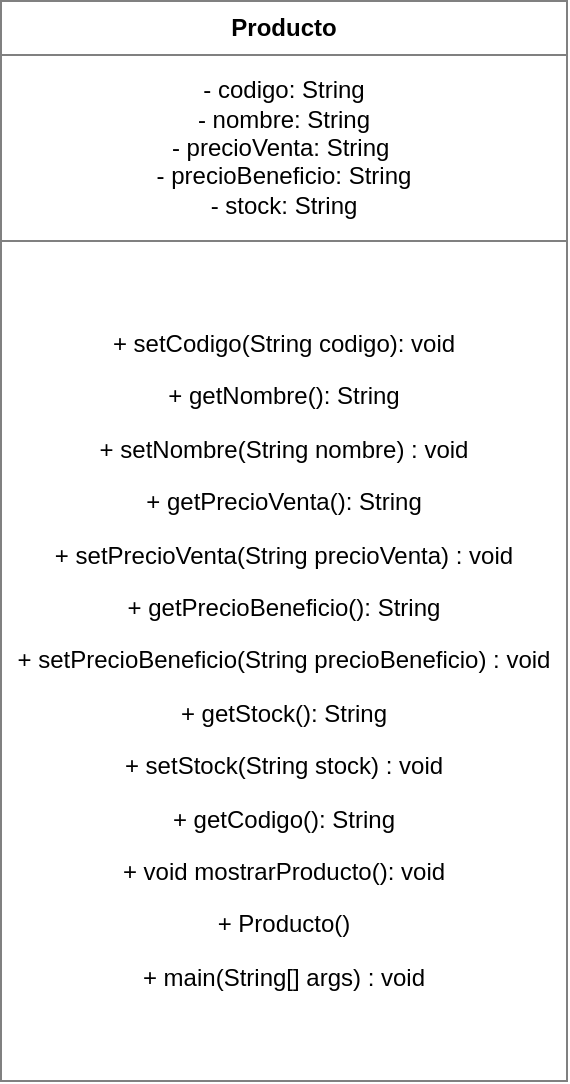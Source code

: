 <mxfile>
    <diagram id="Gg3ZUFnOSFuXfEVnhARs" name="Page-1">
        <mxGraphModel dx="708" dy="611" grid="0" gridSize="10" guides="1" tooltips="1" connect="1" arrows="1" fold="1" page="1" pageScale="1" pageWidth="850" pageHeight="1100" background="#ffffff" math="0" shadow="0">
            <root>
                <mxCell id="0"/>
                <mxCell id="1" parent="0"/>
                <mxCell id="2" value="&lt;table border=&quot;1&quot; width=&quot;100%&quot; height=&quot;100%&quot; cellpadding=&quot;4&quot; style=&quot;width:100%;height:100%;border-collapse:collapse;&quot;&gt;&lt;tbody&gt;&lt;tr&gt;&lt;th align=&quot;center&quot;&gt;Producto&lt;/th&gt;&lt;/tr&gt;&lt;tr&gt;&lt;td align=&quot;center&quot;&gt;- codigo: String&lt;br&gt;- nombre: String&lt;br&gt;- precioVenta: String&amp;nbsp;&lt;br&gt;- precioBeneficio: String&lt;br&gt;- stock: String&lt;/td&gt;&lt;/tr&gt;&lt;tr&gt;&lt;td align=&quot;center&quot;&gt;&lt;p class=&quot;MsoNormal&quot;&gt;+ setCodigo(String codigo): void&lt;/p&gt;&lt;p class=&quot;MsoNormal&quot;&gt;+ getNombre(): String&lt;/p&gt;&lt;p class=&quot;MsoNormal&quot;&gt;+ setNombre(String nombre) : void&lt;/p&gt;&lt;p class=&quot;MsoNormal&quot;&gt;+ getPrecioVenta(): String&lt;/p&gt;&lt;p class=&quot;MsoNormal&quot;&gt;+ setPrecioVenta(String precioVenta) : void&lt;/p&gt;&lt;p class=&quot;MsoNormal&quot;&gt;+ getPrecioBeneficio(): String&lt;/p&gt;&lt;p class=&quot;MsoNormal&quot;&gt;+ setPrecioBeneficio(String precioBeneficio) : void&lt;/p&gt;&lt;p class=&quot;MsoNormal&quot;&gt;+ getStock(): String&lt;/p&gt;&lt;p class=&quot;MsoNormal&quot;&gt;+ setStock(String stock) : void&lt;/p&gt;&lt;p class=&quot;MsoNormal&quot;&gt;+ getCodigo(): String&lt;/p&gt;&lt;p class=&quot;MsoNormal&quot;&gt;+ void mostrarProducto(): void&lt;/p&gt;&lt;p class=&quot;MsoNormal&quot;&gt;+ Producto()&lt;/p&gt;&lt;p class=&quot;MsoNormal&quot;&gt;+ main(String[] args) : void&lt;/p&gt;&lt;/td&gt;&lt;/tr&gt;&lt;/tbody&gt;&lt;/table&gt;" style="text;html=1;whiteSpace=wrap;overflow=fill;fontColor=#000000;" vertex="1" parent="1">
                    <mxGeometry x="88" y="112" width="284" height="541" as="geometry"/>
                </mxCell>
            </root>
        </mxGraphModel>
    </diagram>
</mxfile>